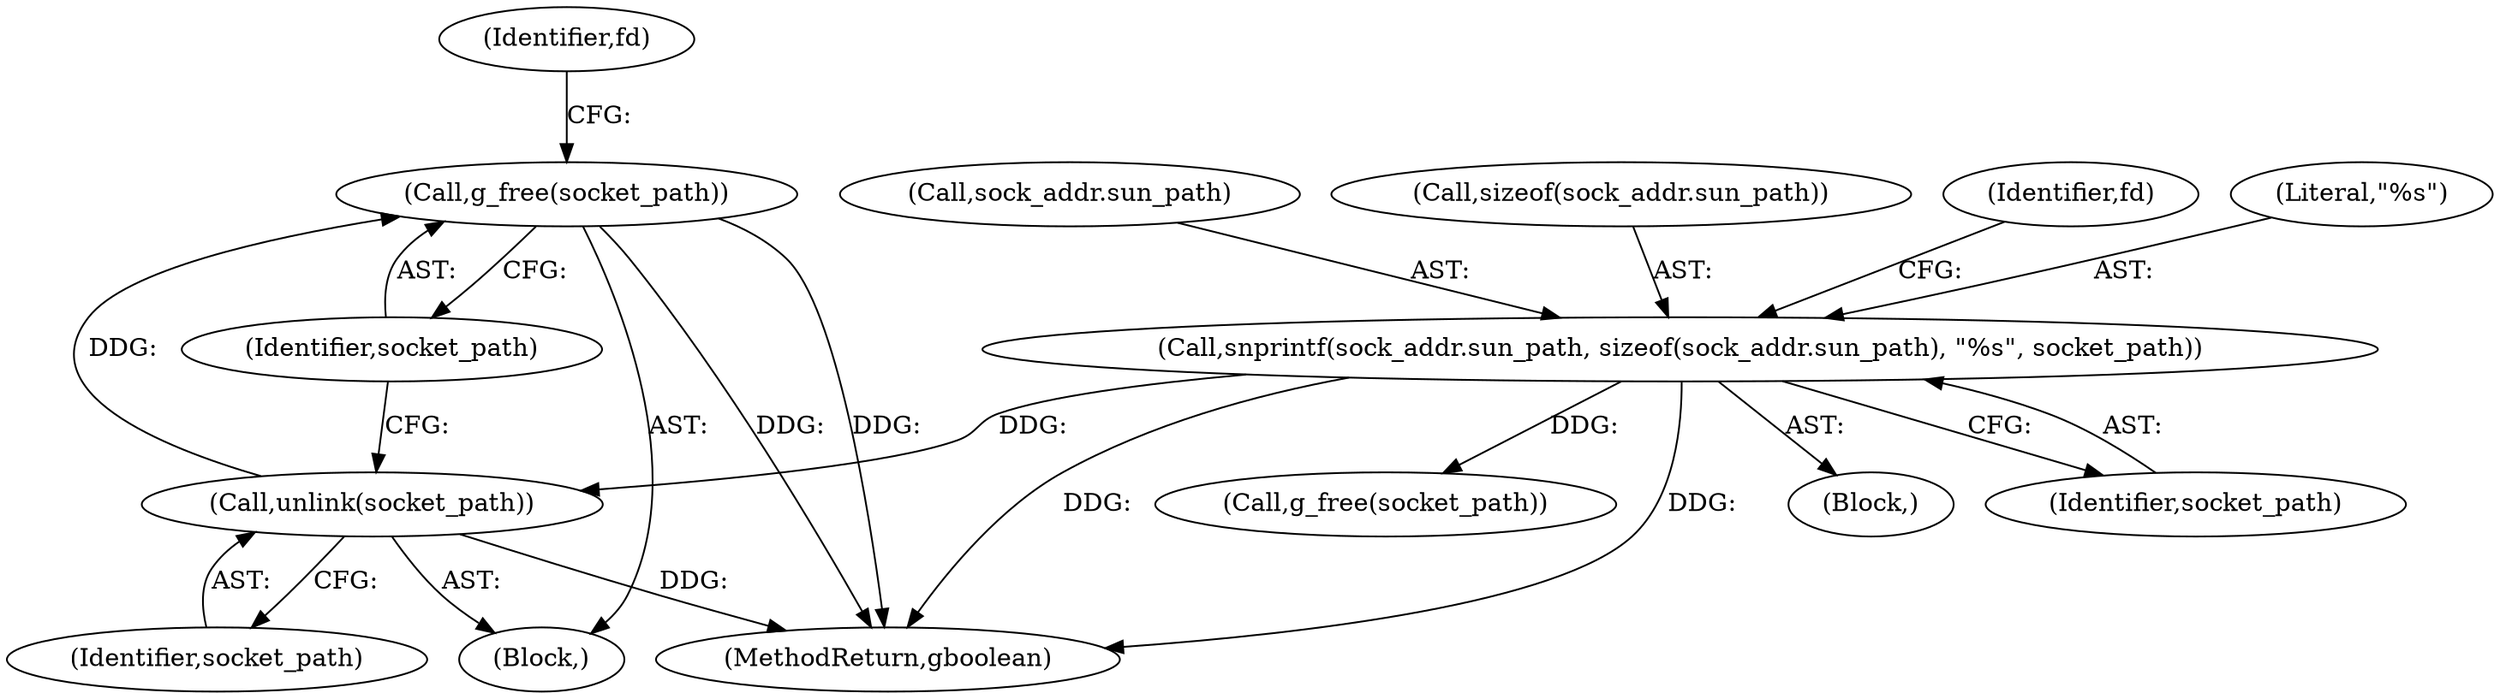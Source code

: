digraph "0_lxde_f99163c6ff8b2f57c5f37b1ce5d62cf7450d4648@API" {
"1000184" [label="(Call,g_free(socket_path))"];
"1000182" [label="(Call,unlink(socket_path))"];
"1000160" [label="(Call,snprintf(sock_addr.sun_path, sizeof(sock_addr.sun_path), \"%s\", socket_path))"];
"1000183" [label="(Identifier,socket_path)"];
"1000182" [label="(Call,unlink(socket_path))"];
"1000276" [label="(Call,g_free(socket_path))"];
"1000173" [label="(Identifier,fd)"];
"1000189" [label="(Identifier,fd)"];
"1000339" [label="(MethodReturn,gboolean)"];
"1000168" [label="(Literal,\"%s\")"];
"1000120" [label="(Block,)"];
"1000184" [label="(Call,g_free(socket_path))"];
"1000161" [label="(Call,sock_addr.sun_path)"];
"1000185" [label="(Identifier,socket_path)"];
"1000164" [label="(Call,sizeof(sock_addr.sun_path))"];
"1000160" [label="(Call,snprintf(sock_addr.sun_path, sizeof(sock_addr.sun_path), \"%s\", socket_path))"];
"1000169" [label="(Identifier,socket_path)"];
"1000181" [label="(Block,)"];
"1000184" -> "1000181"  [label="AST: "];
"1000184" -> "1000185"  [label="CFG: "];
"1000185" -> "1000184"  [label="AST: "];
"1000189" -> "1000184"  [label="CFG: "];
"1000184" -> "1000339"  [label="DDG: "];
"1000184" -> "1000339"  [label="DDG: "];
"1000182" -> "1000184"  [label="DDG: "];
"1000182" -> "1000181"  [label="AST: "];
"1000182" -> "1000183"  [label="CFG: "];
"1000183" -> "1000182"  [label="AST: "];
"1000185" -> "1000182"  [label="CFG: "];
"1000182" -> "1000339"  [label="DDG: "];
"1000160" -> "1000182"  [label="DDG: "];
"1000160" -> "1000120"  [label="AST: "];
"1000160" -> "1000169"  [label="CFG: "];
"1000161" -> "1000160"  [label="AST: "];
"1000164" -> "1000160"  [label="AST: "];
"1000168" -> "1000160"  [label="AST: "];
"1000169" -> "1000160"  [label="AST: "];
"1000173" -> "1000160"  [label="CFG: "];
"1000160" -> "1000339"  [label="DDG: "];
"1000160" -> "1000339"  [label="DDG: "];
"1000160" -> "1000276"  [label="DDG: "];
}
